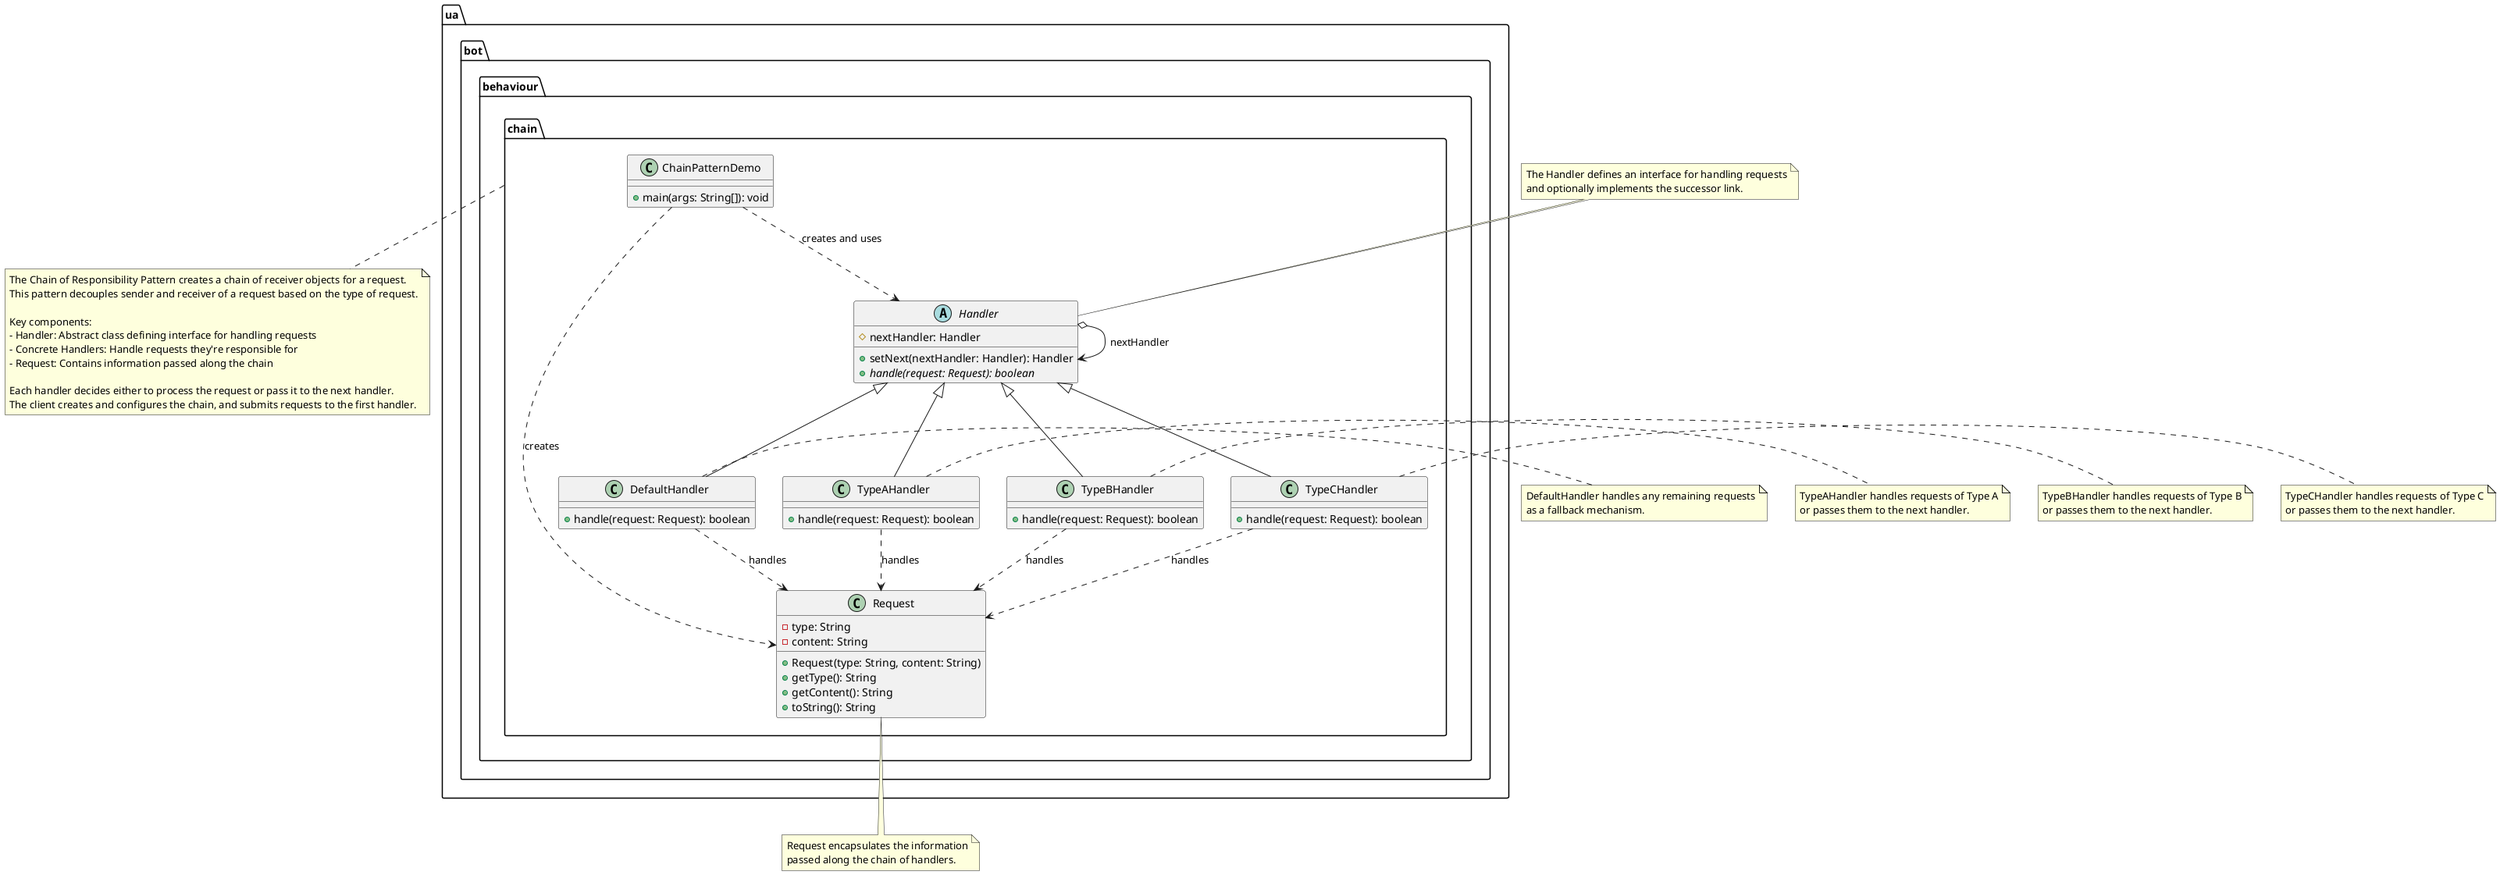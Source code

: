 @startuml Chain of Responsibility Pattern

package "ua.bot.behaviour.chain" {
    ' Handler abstract class
    abstract class "Handler" {
        #nextHandler: Handler
        +setNext(nextHandler: Handler): Handler
        +{abstract} handle(request: Request): boolean
    }
    
    ' Concrete Handlers
    class "TypeAHandler" {
        +handle(request: Request): boolean
    }
    
    class "TypeBHandler" {
        +handle(request: Request): boolean
    }
    
    class "TypeCHandler" {
        +handle(request: Request): boolean
    }
    
    class "DefaultHandler" {
        +handle(request: Request): boolean
    }
    
    ' Request class
    class "Request" {
        -type: String
        -content: String
        +Request(type: String, content: String)
        +getType(): String
        +getContent(): String
        +toString(): String
    }
    
    ' Client
    class "ChainPatternDemo" {
        +main(args: String[]): void
    }
    
    ' Relationships
    Handler <|-- TypeAHandler
    Handler <|-- TypeBHandler
    Handler <|-- TypeCHandler
    Handler <|-- DefaultHandler
    
    Handler o--> Handler : nextHandler
    
    TypeAHandler ..> Request : handles
    TypeBHandler ..> Request : handles
    TypeCHandler ..> Request : handles
    DefaultHandler ..> Request : handles
    
    ChainPatternDemo ..> Handler : creates and uses
    ChainPatternDemo ..> Request : creates
}

note top of Handler
  The Handler defines an interface for handling requests
  and optionally implements the successor link.
end note

note right of TypeAHandler
  TypeAHandler handles requests of Type A
  or passes them to the next handler.
end note

note right of TypeBHandler
  TypeBHandler handles requests of Type B
  or passes them to the next handler.
end note

note right of TypeCHandler
  TypeCHandler handles requests of Type C
  or passes them to the next handler.
end note

note right of DefaultHandler
  DefaultHandler handles any remaining requests
  as a fallback mechanism.
end note

note bottom of Request
  Request encapsulates the information
  passed along the chain of handlers.
end note

note bottom of ua.bot.behaviour.chain
  The Chain of Responsibility Pattern creates a chain of receiver objects for a request.
  This pattern decouples sender and receiver of a request based on the type of request.
  
  Key components:
  - Handler: Abstract class defining interface for handling requests
  - Concrete Handlers: Handle requests they're responsible for
  - Request: Contains information passed along the chain
  
  Each handler decides either to process the request or pass it to the next handler.
  The client creates and configures the chain, and submits requests to the first handler.
end note

@enduml
